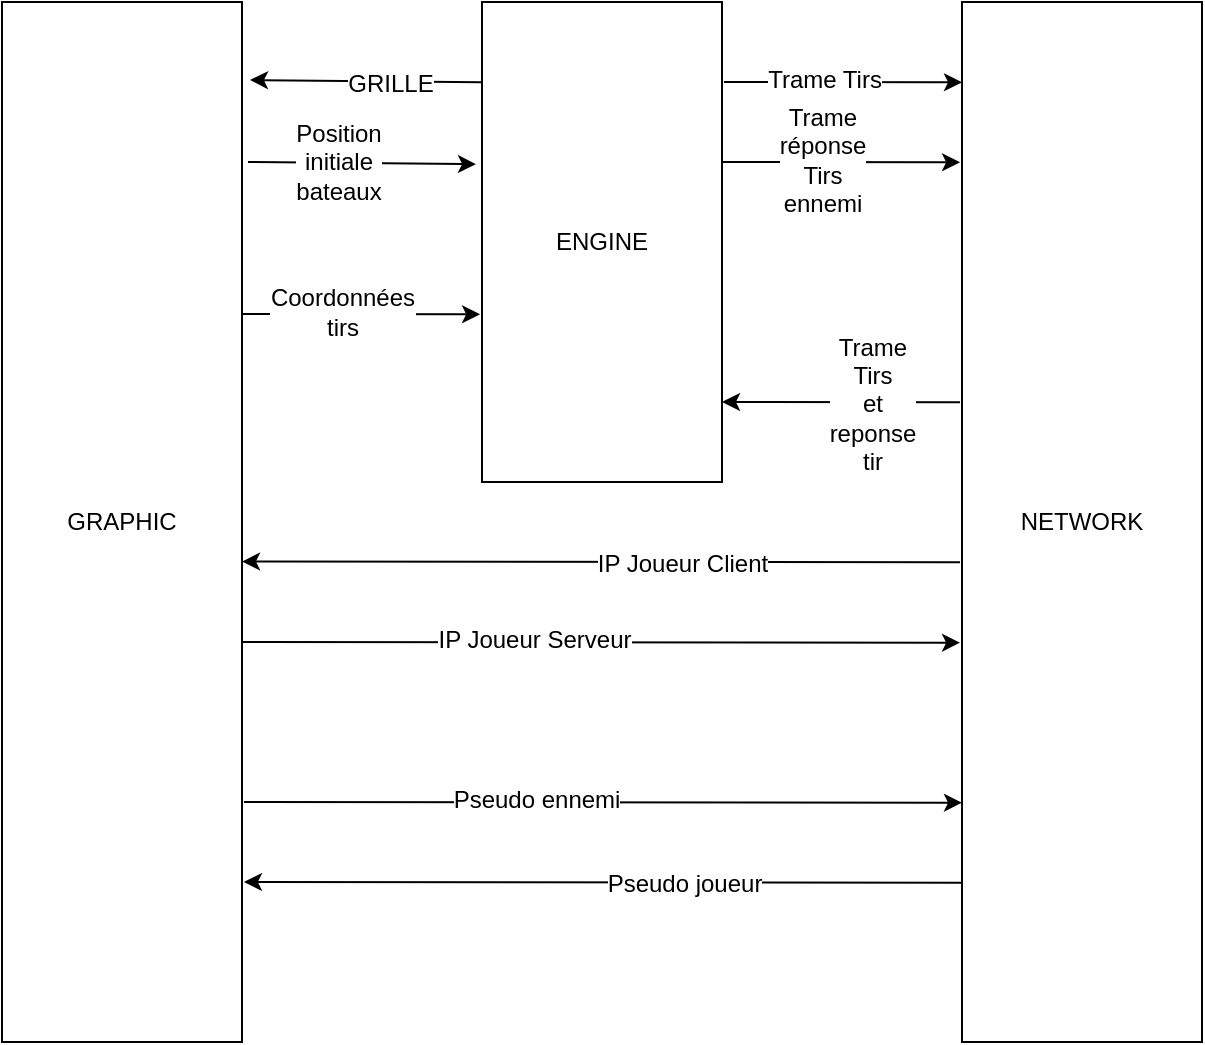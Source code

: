 <mxfile version="12.7.2" type="device"><diagram id="0Hnal3_l9hCGRrVGiKnd" name="Page-1"><mxGraphModel dx="1422" dy="794" grid="1" gridSize="10" guides="1" tooltips="1" connect="1" arrows="1" fold="1" page="1" pageScale="1" pageWidth="827" pageHeight="1169" math="0" shadow="0"><root><mxCell id="0"/><mxCell id="1" parent="0"/><mxCell id="xwv4wD6t5dnJ9ZvguWxC-1" value="ENGINE" style="rounded=0;whiteSpace=wrap;html=1;" vertex="1" parent="1"><mxGeometry x="360" y="200" width="120" height="240" as="geometry"/></mxCell><mxCell id="xwv4wD6t5dnJ9ZvguWxC-2" value="GRAPHIC" style="rounded=0;whiteSpace=wrap;html=1;" vertex="1" parent="1"><mxGeometry x="120" y="200" width="120" height="520" as="geometry"/></mxCell><mxCell id="xwv4wD6t5dnJ9ZvguWxC-3" value="NETWORK" style="rounded=0;whiteSpace=wrap;html=1;" vertex="1" parent="1"><mxGeometry x="600" y="200" width="120" height="520" as="geometry"/></mxCell><mxCell id="xwv4wD6t5dnJ9ZvguWxC-4" value="" style="endArrow=classic;html=1;exitX=0;exitY=0.083;exitDx=0;exitDy=0;exitPerimeter=0;" edge="1" parent="1"><mxGeometry width="50" height="50" relative="1" as="geometry"><mxPoint x="360" y="240.16" as="sourcePoint"/><mxPoint x="244" y="239" as="targetPoint"/></mxGeometry></mxCell><mxCell id="xwv4wD6t5dnJ9ZvguWxC-5" value="GRILLE" style="text;html=1;align=center;verticalAlign=middle;resizable=0;points=[];labelBackgroundColor=#ffffff;" vertex="1" connectable="0" parent="xwv4wD6t5dnJ9ZvguWxC-4"><mxGeometry x="-0.207" y="1" relative="1" as="geometry"><mxPoint as="offset"/></mxGeometry></mxCell><mxCell id="xwv4wD6t5dnJ9ZvguWxC-6" value="" style="endArrow=classic;html=1;exitX=0;exitY=0.154;exitDx=0;exitDy=0;exitPerimeter=0;textDirection=rtl;entryX=-0.025;entryY=0.338;entryDx=0;entryDy=0;entryPerimeter=0;" edge="1" parent="1" target="xwv4wD6t5dnJ9ZvguWxC-1"><mxGeometry width="50" height="50" relative="1" as="geometry"><mxPoint x="243" y="280" as="sourcePoint"/><mxPoint x="306.04" y="291.04" as="targetPoint"/></mxGeometry></mxCell><mxCell id="xwv4wD6t5dnJ9ZvguWxC-7" value="Position&lt;br&gt;initiale&lt;br&gt;bateaux" style="text;html=1;align=center;verticalAlign=middle;resizable=0;points=[];labelBackgroundColor=#ffffff;" vertex="1" connectable="0" parent="xwv4wD6t5dnJ9ZvguWxC-6"><mxGeometry x="-0.207" y="1" relative="1" as="geometry"><mxPoint as="offset"/></mxGeometry></mxCell><mxCell id="xwv4wD6t5dnJ9ZvguWxC-8" value="" style="endArrow=classic;html=1;textDirection=rtl;entryX=-0.008;entryY=0.231;entryDx=0;entryDy=0;entryPerimeter=0;" edge="1" parent="1"><mxGeometry width="50" height="50" relative="1" as="geometry"><mxPoint x="240" y="356" as="sourcePoint"/><mxPoint x="359.04" y="356.12" as="targetPoint"/></mxGeometry></mxCell><mxCell id="xwv4wD6t5dnJ9ZvguWxC-9" value="Coordonnées&lt;br&gt;tirs" style="text;html=1;align=center;verticalAlign=middle;resizable=0;points=[];labelBackgroundColor=#ffffff;" vertex="1" connectable="0" parent="xwv4wD6t5dnJ9ZvguWxC-8"><mxGeometry x="-0.207" y="1" relative="1" as="geometry"><mxPoint x="3" as="offset"/></mxGeometry></mxCell><mxCell id="xwv4wD6t5dnJ9ZvguWxC-10" value="" style="endArrow=classic;html=1;textDirection=rtl;entryX=-0.008;entryY=0.231;entryDx=0;entryDy=0;entryPerimeter=0;" edge="1" parent="1"><mxGeometry width="50" height="50" relative="1" as="geometry"><mxPoint x="480.96" y="240" as="sourcePoint"/><mxPoint x="600" y="240.12" as="targetPoint"/></mxGeometry></mxCell><mxCell id="xwv4wD6t5dnJ9ZvguWxC-11" value="Trame Tirs" style="text;html=1;align=center;verticalAlign=middle;resizable=0;points=[];labelBackgroundColor=#ffffff;" vertex="1" connectable="0" parent="xwv4wD6t5dnJ9ZvguWxC-10"><mxGeometry x="-0.207" y="1" relative="1" as="geometry"><mxPoint x="3" as="offset"/></mxGeometry></mxCell><mxCell id="xwv4wD6t5dnJ9ZvguWxC-12" value="" style="endArrow=classic;html=1;textDirection=rtl;entryX=-0.008;entryY=0.231;entryDx=0;entryDy=0;entryPerimeter=0;" edge="1" parent="1"><mxGeometry width="50" height="50" relative="1" as="geometry"><mxPoint x="480.0" y="280" as="sourcePoint"/><mxPoint x="599.04" y="280.12" as="targetPoint"/></mxGeometry></mxCell><mxCell id="xwv4wD6t5dnJ9ZvguWxC-13" value="Trame&lt;br&gt;réponse&lt;br&gt;Tirs&lt;br&gt;ennemi" style="text;html=1;align=center;verticalAlign=middle;resizable=0;points=[];labelBackgroundColor=#ffffff;" vertex="1" connectable="0" parent="xwv4wD6t5dnJ9ZvguWxC-12"><mxGeometry x="-0.207" y="1" relative="1" as="geometry"><mxPoint x="3" as="offset"/></mxGeometry></mxCell><mxCell id="xwv4wD6t5dnJ9ZvguWxC-16" value="" style="endArrow=classic;html=1;textDirection=rtl;entryX=-0.008;entryY=0.231;entryDx=0;entryDy=0;entryPerimeter=0;" edge="1" parent="1"><mxGeometry width="50" height="50" relative="1" as="geometry"><mxPoint x="599.04" y="400.12" as="sourcePoint"/><mxPoint x="480" y="400" as="targetPoint"/></mxGeometry></mxCell><mxCell id="xwv4wD6t5dnJ9ZvguWxC-17" value="Trame&lt;br&gt;Tirs&lt;br&gt;et&lt;br&gt;reponse&lt;br&gt;tir" style="text;html=1;align=center;verticalAlign=middle;resizable=0;points=[];labelBackgroundColor=#ffffff;" vertex="1" connectable="0" parent="xwv4wD6t5dnJ9ZvguWxC-16"><mxGeometry x="-0.207" y="1" relative="1" as="geometry"><mxPoint x="3" as="offset"/></mxGeometry></mxCell><mxCell id="xwv4wD6t5dnJ9ZvguWxC-18" value="" style="endArrow=classic;html=1;textDirection=rtl;entryX=1;entryY=0.538;entryDx=0;entryDy=0;entryPerimeter=0;" edge="1" parent="1" target="xwv4wD6t5dnJ9ZvguWxC-2"><mxGeometry width="50" height="50" relative="1" as="geometry"><mxPoint x="599.04" y="480.12" as="sourcePoint"/><mxPoint x="480" y="480" as="targetPoint"/></mxGeometry></mxCell><mxCell id="xwv4wD6t5dnJ9ZvguWxC-19" value="IP Joueur Client" style="text;html=1;align=center;verticalAlign=middle;resizable=0;points=[];labelBackgroundColor=#ffffff;" vertex="1" connectable="0" parent="xwv4wD6t5dnJ9ZvguWxC-18"><mxGeometry x="-0.207" y="1" relative="1" as="geometry"><mxPoint x="3" as="offset"/></mxGeometry></mxCell><mxCell id="xwv4wD6t5dnJ9ZvguWxC-20" value="" style="endArrow=classic;html=1;textDirection=rtl;entryX=1;entryY=0.538;entryDx=0;entryDy=0;entryPerimeter=0;" edge="1" parent="1"><mxGeometry width="50" height="50" relative="1" as="geometry"><mxPoint x="240" y="520" as="sourcePoint"/><mxPoint x="599.04" y="520.36" as="targetPoint"/></mxGeometry></mxCell><mxCell id="xwv4wD6t5dnJ9ZvguWxC-21" value="IP Joueur Serveur" style="text;html=1;align=center;verticalAlign=middle;resizable=0;points=[];labelBackgroundColor=#ffffff;" vertex="1" connectable="0" parent="xwv4wD6t5dnJ9ZvguWxC-20"><mxGeometry x="-0.207" y="1" relative="1" as="geometry"><mxPoint x="3" as="offset"/></mxGeometry></mxCell><mxCell id="xwv4wD6t5dnJ9ZvguWxC-22" value="" style="endArrow=classic;html=1;textDirection=rtl;entryX=1;entryY=0.538;entryDx=0;entryDy=0;entryPerimeter=0;" edge="1" parent="1"><mxGeometry width="50" height="50" relative="1" as="geometry"><mxPoint x="240.96" y="600" as="sourcePoint"/><mxPoint x="600" y="600.36" as="targetPoint"/></mxGeometry></mxCell><mxCell id="xwv4wD6t5dnJ9ZvguWxC-23" value="Pseudo ennemi" style="text;html=1;align=center;verticalAlign=middle;resizable=0;points=[];labelBackgroundColor=#ffffff;" vertex="1" connectable="0" parent="xwv4wD6t5dnJ9ZvguWxC-22"><mxGeometry x="-0.207" y="1" relative="1" as="geometry"><mxPoint x="3" as="offset"/></mxGeometry></mxCell><mxCell id="xwv4wD6t5dnJ9ZvguWxC-24" value="" style="endArrow=classic;html=1;textDirection=rtl;entryX=1;entryY=0.538;entryDx=0;entryDy=0;entryPerimeter=0;" edge="1" parent="1"><mxGeometry width="50" height="50" relative="1" as="geometry"><mxPoint x="600" y="640.36" as="sourcePoint"/><mxPoint x="240.96" y="640" as="targetPoint"/></mxGeometry></mxCell><mxCell id="xwv4wD6t5dnJ9ZvguWxC-25" value="Pseudo joueur" style="text;html=1;align=center;verticalAlign=middle;resizable=0;points=[];labelBackgroundColor=#ffffff;" vertex="1" connectable="0" parent="xwv4wD6t5dnJ9ZvguWxC-24"><mxGeometry x="-0.207" y="1" relative="1" as="geometry"><mxPoint x="3" as="offset"/></mxGeometry></mxCell></root></mxGraphModel></diagram></mxfile>